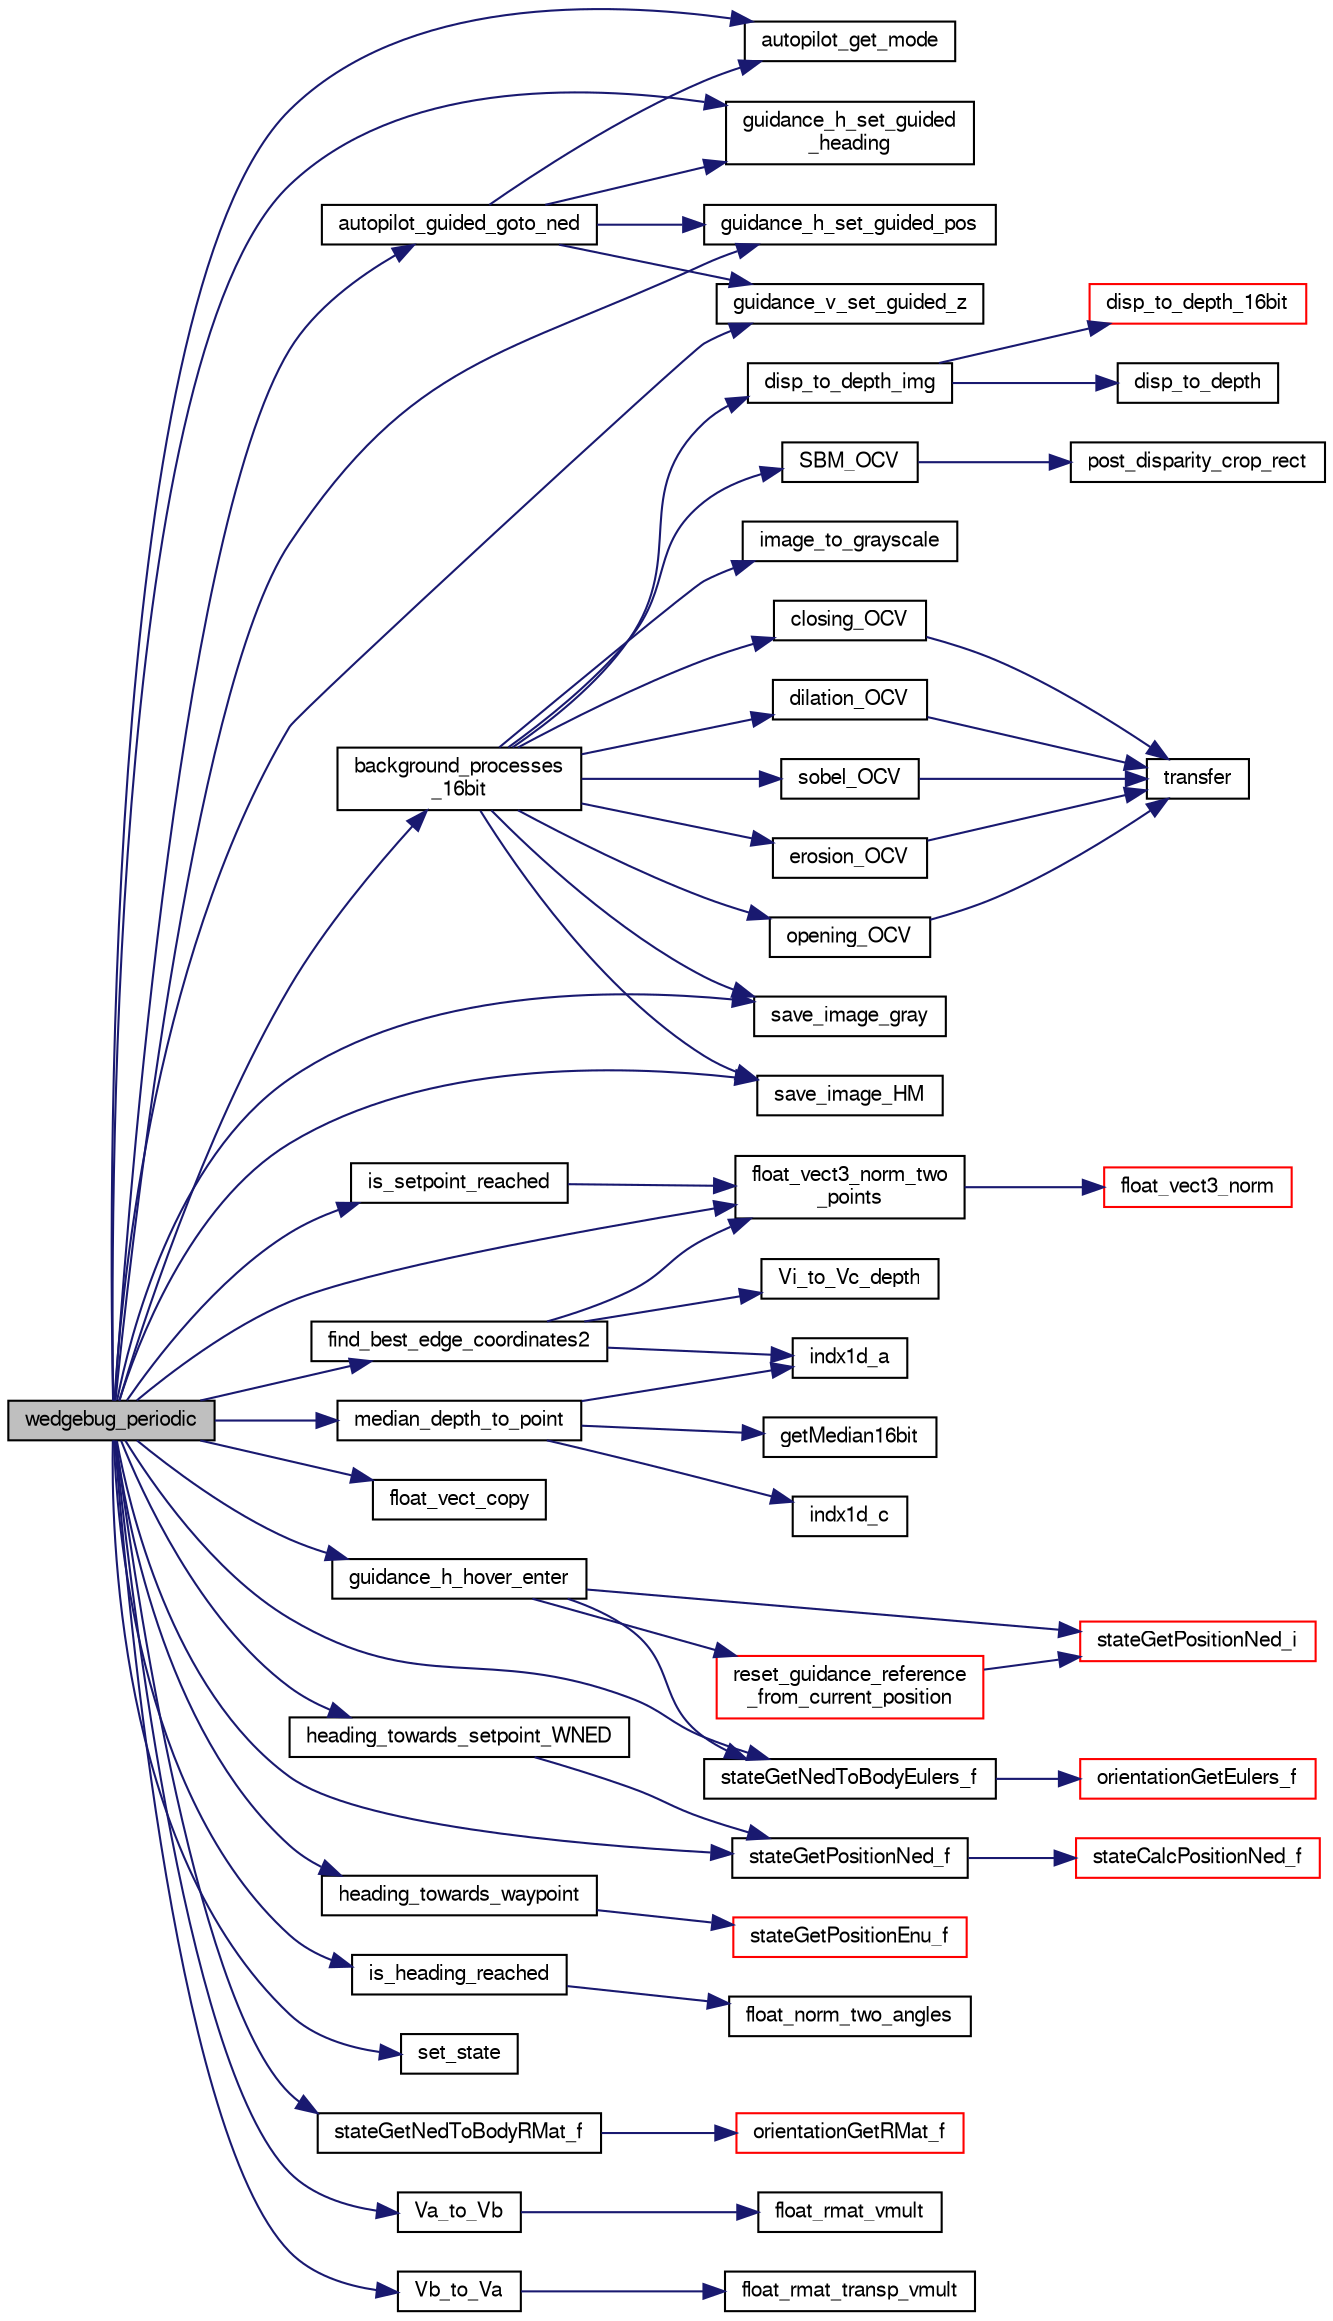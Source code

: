 digraph "wedgebug_periodic"
{
  edge [fontname="FreeSans",fontsize="10",labelfontname="FreeSans",labelfontsize="10"];
  node [fontname="FreeSans",fontsize="10",shape=record];
  rankdir="LR";
  Node1 [label="wedgebug_periodic",height=0.2,width=0.4,color="black", fillcolor="grey75", style="filled", fontcolor="black"];
  Node1 -> Node2 [color="midnightblue",fontsize="10",style="solid",fontname="FreeSans"];
  Node2 [label="autopilot_get_mode",height=0.2,width=0.4,color="black", fillcolor="white", style="filled",URL="$autopilot_8c.html#a23af2ac2d4bcb9b71c869a409de61cc4",tooltip="get autopilot mode "];
  Node1 -> Node3 [color="midnightblue",fontsize="10",style="solid",fontname="FreeSans"];
  Node3 [label="autopilot_guided_goto_ned",height=0.2,width=0.4,color="black", fillcolor="white", style="filled",URL="$autopilot__guided_8c.html#ae4f59fae723f5116a979c7c5b923c180",tooltip="Set position and heading setpoints in GUIDED mode. "];
  Node3 -> Node2 [color="midnightblue",fontsize="10",style="solid",fontname="FreeSans"];
  Node3 -> Node4 [color="midnightblue",fontsize="10",style="solid",fontname="FreeSans"];
  Node4 [label="guidance_h_set_guided\l_heading",height=0.2,width=0.4,color="black", fillcolor="white", style="filled",URL="$rotorcraft_2guidance_2guidance__h_8c.html#a326822b3cfdaaf76105134072212346c",tooltip="Set heading setpoint in GUIDED mode. "];
  Node3 -> Node5 [color="midnightblue",fontsize="10",style="solid",fontname="FreeSans"];
  Node5 [label="guidance_h_set_guided_pos",height=0.2,width=0.4,color="black", fillcolor="white", style="filled",URL="$rotorcraft_2guidance_2guidance__h_8c.html#a4df96f9ee6b60d5df3ccfd2bd45dc6f2",tooltip="Set horizontal position setpoint in GUIDED mode. "];
  Node3 -> Node6 [color="midnightblue",fontsize="10",style="solid",fontname="FreeSans"];
  Node6 [label="guidance_v_set_guided_z",height=0.2,width=0.4,color="black", fillcolor="white", style="filled",URL="$rotorcraft_2guidance_2guidance__v_8c.html#a37acdbbaffc177a9c200f95098d5b398",tooltip="Set z setpoint in GUIDED mode. "];
  Node1 -> Node7 [color="midnightblue",fontsize="10",style="solid",fontname="FreeSans"];
  Node7 [label="background_processes\l_16bit",height=0.2,width=0.4,color="black", fillcolor="white", style="filled",URL="$wedgebug_8c.html#a9a5954363d7056e77bafd4e67866c47c"];
  Node7 -> Node8 [color="midnightblue",fontsize="10",style="solid",fontname="FreeSans"];
  Node8 [label="closing_OCV",height=0.2,width=0.4,color="black", fillcolor="white", style="filled",URL="$wedgebug__opencv_8cpp.html#a691e6e5e0130fe627ad32079d0642aea"];
  Node8 -> Node9 [color="midnightblue",fontsize="10",style="solid",fontname="FreeSans"];
  Node9 [label="transfer",height=0.2,width=0.4,color="black", fillcolor="white", style="filled",URL="$wedgebug__opencv_8cpp.html#ab775d30507b59f09d09d79853c3423ff"];
  Node7 -> Node10 [color="midnightblue",fontsize="10",style="solid",fontname="FreeSans"];
  Node10 [label="dilation_OCV",height=0.2,width=0.4,color="black", fillcolor="white", style="filled",URL="$wedgebug__opencv_8cpp.html#a9c7865b8e8539c7b632d19ab3d5b58d7"];
  Node10 -> Node9 [color="midnightblue",fontsize="10",style="solid",fontname="FreeSans"];
  Node7 -> Node11 [color="midnightblue",fontsize="10",style="solid",fontname="FreeSans"];
  Node11 [label="disp_to_depth_img",height=0.2,width=0.4,color="black", fillcolor="white", style="filled",URL="$wedgebug_8c.html#a23019a70364cd05785a67c405170012a"];
  Node11 -> Node12 [color="midnightblue",fontsize="10",style="solid",fontname="FreeSans"];
  Node12 [label="disp_to_depth",height=0.2,width=0.4,color="black", fillcolor="white", style="filled",URL="$wedgebug_8c.html#aa46ee21df7fc59c9fb806f9f61c1a979"];
  Node11 -> Node13 [color="midnightblue",fontsize="10",style="solid",fontname="FreeSans"];
  Node13 [label="disp_to_depth_16bit",height=0.2,width=0.4,color="red", fillcolor="white", style="filled",URL="$wedgebug_8c.html#a0a5c6dd8eaeca9f1b5cb411237f66215"];
  Node7 -> Node14 [color="midnightblue",fontsize="10",style="solid",fontname="FreeSans"];
  Node14 [label="erosion_OCV",height=0.2,width=0.4,color="black", fillcolor="white", style="filled",URL="$wedgebug__opencv_8cpp.html#acbda807f5288b5a8352e2d532e97973e"];
  Node14 -> Node9 [color="midnightblue",fontsize="10",style="solid",fontname="FreeSans"];
  Node7 -> Node15 [color="midnightblue",fontsize="10",style="solid",fontname="FreeSans"];
  Node15 [label="image_to_grayscale",height=0.2,width=0.4,color="black", fillcolor="white", style="filled",URL="$image_8c.html#a74a32006a620503a7ca62e5b2a86abd1",tooltip="Convert an image to grayscale. "];
  Node7 -> Node16 [color="midnightblue",fontsize="10",style="solid",fontname="FreeSans"];
  Node16 [label="opening_OCV",height=0.2,width=0.4,color="black", fillcolor="white", style="filled",URL="$wedgebug__opencv_8cpp.html#adecac5178ecc6b0378d9fe6ea1fc656e"];
  Node16 -> Node9 [color="midnightblue",fontsize="10",style="solid",fontname="FreeSans"];
  Node7 -> Node17 [color="midnightblue",fontsize="10",style="solid",fontname="FreeSans"];
  Node17 [label="save_image_gray",height=0.2,width=0.4,color="black", fillcolor="white", style="filled",URL="$wedgebug__opencv_8cpp.html#a77124a1a5c88648632bfd1d434535fc2"];
  Node7 -> Node18 [color="midnightblue",fontsize="10",style="solid",fontname="FreeSans"];
  Node18 [label="save_image_HM",height=0.2,width=0.4,color="black", fillcolor="white", style="filled",URL="$wedgebug__opencv_8cpp.html#aee1bd4952f6e9e875ec67aef4b64cfdf"];
  Node7 -> Node19 [color="midnightblue",fontsize="10",style="solid",fontname="FreeSans"];
  Node19 [label="SBM_OCV",height=0.2,width=0.4,color="black", fillcolor="white", style="filled",URL="$wedgebug__opencv_8cpp.html#a1833f3a4e3fc666509e5fee9def1e7b0"];
  Node19 -> Node20 [color="midnightblue",fontsize="10",style="solid",fontname="FreeSans"];
  Node20 [label="post_disparity_crop_rect",height=0.2,width=0.4,color="black", fillcolor="white", style="filled",URL="$wedgebug_8c.html#aa6f20fba60477d3caba1a833f1f49bcd"];
  Node7 -> Node21 [color="midnightblue",fontsize="10",style="solid",fontname="FreeSans"];
  Node21 [label="sobel_OCV",height=0.2,width=0.4,color="black", fillcolor="white", style="filled",URL="$wedgebug__opencv_8cpp.html#a6a7feaf81b59b8738ff067d4d11f9e98"];
  Node21 -> Node9 [color="midnightblue",fontsize="10",style="solid",fontname="FreeSans"];
  Node1 -> Node22 [color="midnightblue",fontsize="10",style="solid",fontname="FreeSans"];
  Node22 [label="find_best_edge_coordinates2",height=0.2,width=0.4,color="black", fillcolor="white", style="filled",URL="$wedgebug_8c.html#a12bcb5b0a367f4aff91697103ca2393c"];
  Node22 -> Node23 [color="midnightblue",fontsize="10",style="solid",fontname="FreeSans"];
  Node23 [label="float_vect3_norm_two\l_points",height=0.2,width=0.4,color="black", fillcolor="white", style="filled",URL="$wedgebug_8c.html#aac1bde6c5c9971c74f63b94c884de408"];
  Node23 -> Node24 [color="midnightblue",fontsize="10",style="solid",fontname="FreeSans"];
  Node24 [label="float_vect3_norm",height=0.2,width=0.4,color="red", fillcolor="white", style="filled",URL="$group__math__algebra__float.html#gad33d6e2c6bf00d660031e57fb3675666"];
  Node22 -> Node25 [color="midnightblue",fontsize="10",style="solid",fontname="FreeSans"];
  Node25 [label="indx1d_a",height=0.2,width=0.4,color="black", fillcolor="white", style="filled",URL="$wedgebug_8c.html#a4756971f63deed4709003a0b7b21c793"];
  Node22 -> Node26 [color="midnightblue",fontsize="10",style="solid",fontname="FreeSans"];
  Node26 [label="Vi_to_Vc_depth",height=0.2,width=0.4,color="black", fillcolor="white", style="filled",URL="$wedgebug_8c.html#a6beb3507ace07c2b5fe7b9537971114d"];
  Node1 -> Node23 [color="midnightblue",fontsize="10",style="solid",fontname="FreeSans"];
  Node1 -> Node27 [color="midnightblue",fontsize="10",style="solid",fontname="FreeSans"];
  Node27 [label="float_vect_copy",height=0.2,width=0.4,color="black", fillcolor="white", style="filled",URL="$group__math__algebra__float.html#ga90298b458dad65af4a4bc5f7491da823",tooltip="a = b "];
  Node1 -> Node28 [color="midnightblue",fontsize="10",style="solid",fontname="FreeSans"];
  Node28 [label="guidance_h_hover_enter",height=0.2,width=0.4,color="black", fillcolor="white", style="filled",URL="$rotorcraft_2guidance_2guidance__h_8c.html#a32c1c61b5aa933b712fd75a1a9bdc162"];
  Node28 -> Node29 [color="midnightblue",fontsize="10",style="solid",fontname="FreeSans"];
  Node29 [label="reset_guidance_reference\l_from_current_position",height=0.2,width=0.4,color="red", fillcolor="white", style="filled",URL="$rotorcraft_2guidance_2guidance__h_8c.html#ad9bd6447dd5cea00192adfbbf5a30cd5"];
  Node29 -> Node30 [color="midnightblue",fontsize="10",style="solid",fontname="FreeSans"];
  Node30 [label="stateGetPositionNed_i",height=0.2,width=0.4,color="red", fillcolor="white", style="filled",URL="$group__state__position.html#gaf9a3b3ed4f6a011ae65d49d78bf4aa25",tooltip="Get position in local NED coordinates (int). "];
  Node28 -> Node31 [color="midnightblue",fontsize="10",style="solid",fontname="FreeSans"];
  Node31 [label="stateGetNedToBodyEulers_f",height=0.2,width=0.4,color="black", fillcolor="white", style="filled",URL="$group__state__attitude.html#ga9a5e6bac6e7d78e1b33430e73344615b",tooltip="Get vehicle body attitude euler angles (float). "];
  Node31 -> Node32 [color="midnightblue",fontsize="10",style="solid",fontname="FreeSans"];
  Node32 [label="orientationGetEulers_f",height=0.2,width=0.4,color="red", fillcolor="white", style="filled",URL="$group__math__orientation__representation.html#gaaae3838d0b45682d48257d5dbfff3030",tooltip="Get vehicle body attitude euler angles (float). "];
  Node28 -> Node30 [color="midnightblue",fontsize="10",style="solid",fontname="FreeSans"];
  Node1 -> Node4 [color="midnightblue",fontsize="10",style="solid",fontname="FreeSans"];
  Node1 -> Node5 [color="midnightblue",fontsize="10",style="solid",fontname="FreeSans"];
  Node1 -> Node6 [color="midnightblue",fontsize="10",style="solid",fontname="FreeSans"];
  Node1 -> Node33 [color="midnightblue",fontsize="10",style="solid",fontname="FreeSans"];
  Node33 [label="heading_towards_setpoint_WNED",height=0.2,width=0.4,color="black", fillcolor="white", style="filled",URL="$wedgebug_8c.html#a510c53576b4bea1c112c032cd831275f"];
  Node33 -> Node34 [color="midnightblue",fontsize="10",style="solid",fontname="FreeSans"];
  Node34 [label="stateGetPositionNed_f",height=0.2,width=0.4,color="black", fillcolor="white", style="filled",URL="$group__state__position.html#gac1b41866b307723e3ad8ddd566d4f627",tooltip="Get position in local NED coordinates (float). "];
  Node34 -> Node35 [color="midnightblue",fontsize="10",style="solid",fontname="FreeSans"];
  Node35 [label="stateCalcPositionNed_f",height=0.2,width=0.4,color="red", fillcolor="white", style="filled",URL="$group__state__position.html#ga480ea806b0ffe839df24d856b7ce0261"];
  Node1 -> Node36 [color="midnightblue",fontsize="10",style="solid",fontname="FreeSans"];
  Node36 [label="heading_towards_waypoint",height=0.2,width=0.4,color="black", fillcolor="white", style="filled",URL="$wedgebug_8c.html#aed261b284630c66772a9582f15ec134a"];
  Node36 -> Node37 [color="midnightblue",fontsize="10",style="solid",fontname="FreeSans"];
  Node37 [label="stateGetPositionEnu_f",height=0.2,width=0.4,color="red", fillcolor="white", style="filled",URL="$group__state__position.html#ga545d479db45e1a9711e59736b6d1309b",tooltip="Get position in local ENU coordinates (float). "];
  Node1 -> Node38 [color="midnightblue",fontsize="10",style="solid",fontname="FreeSans"];
  Node38 [label="is_heading_reached",height=0.2,width=0.4,color="black", fillcolor="white", style="filled",URL="$wedgebug_8c.html#a1975332f6276948cb0992ca7e646303c"];
  Node38 -> Node39 [color="midnightblue",fontsize="10",style="solid",fontname="FreeSans"];
  Node39 [label="float_norm_two_angles",height=0.2,width=0.4,color="black", fillcolor="white", style="filled",URL="$wedgebug_8c.html#a16a89172fa5251985574e36b3b364a7e"];
  Node1 -> Node40 [color="midnightblue",fontsize="10",style="solid",fontname="FreeSans"];
  Node40 [label="is_setpoint_reached",height=0.2,width=0.4,color="black", fillcolor="white", style="filled",URL="$wedgebug_8c.html#a0e2b9eecc290f6306468701ad0668821"];
  Node40 -> Node23 [color="midnightblue",fontsize="10",style="solid",fontname="FreeSans"];
  Node1 -> Node41 [color="midnightblue",fontsize="10",style="solid",fontname="FreeSans"];
  Node41 [label="median_depth_to_point",height=0.2,width=0.4,color="black", fillcolor="white", style="filled",URL="$wedgebug_8c.html#a60bb5b0863d6e7846307a91a67e43a19"];
  Node41 -> Node42 [color="midnightblue",fontsize="10",style="solid",fontname="FreeSans"];
  Node42 [label="getMedian16bit",height=0.2,width=0.4,color="black", fillcolor="white", style="filled",URL="$wedgebug_8c.html#a53c471cf10ef093c68a1b64b16fd30ee"];
  Node41 -> Node25 [color="midnightblue",fontsize="10",style="solid",fontname="FreeSans"];
  Node41 -> Node43 [color="midnightblue",fontsize="10",style="solid",fontname="FreeSans"];
  Node43 [label="indx1d_c",height=0.2,width=0.4,color="black", fillcolor="white", style="filled",URL="$wedgebug_8c.html#ae049bce7926e6e7b28445fa2026220e2"];
  Node1 -> Node17 [color="midnightblue",fontsize="10",style="solid",fontname="FreeSans"];
  Node1 -> Node18 [color="midnightblue",fontsize="10",style="solid",fontname="FreeSans"];
  Node1 -> Node44 [color="midnightblue",fontsize="10",style="solid",fontname="FreeSans"];
  Node44 [label="set_state",height=0.2,width=0.4,color="black", fillcolor="white", style="filled",URL="$wedgebug_8c.html#a069cf36a6500d5b1922df03c91b8af9c"];
  Node1 -> Node31 [color="midnightblue",fontsize="10",style="solid",fontname="FreeSans"];
  Node1 -> Node45 [color="midnightblue",fontsize="10",style="solid",fontname="FreeSans"];
  Node45 [label="stateGetNedToBodyRMat_f",height=0.2,width=0.4,color="black", fillcolor="white", style="filled",URL="$group__state__attitude.html#ga6eb4f715759518e5703890eca116ce8d",tooltip="Get vehicle body attitude rotation matrix (float). "];
  Node45 -> Node46 [color="midnightblue",fontsize="10",style="solid",fontname="FreeSans"];
  Node46 [label="orientationGetRMat_f",height=0.2,width=0.4,color="red", fillcolor="white", style="filled",URL="$group__math__orientation__representation.html#gadad1660d6ec48c67423b76622ce80b51",tooltip="Get vehicle body attitude rotation matrix (float). "];
  Node1 -> Node34 [color="midnightblue",fontsize="10",style="solid",fontname="FreeSans"];
  Node1 -> Node47 [color="midnightblue",fontsize="10",style="solid",fontname="FreeSans"];
  Node47 [label="Va_to_Vb",height=0.2,width=0.4,color="black", fillcolor="white", style="filled",URL="$wedgebug_8c.html#a4ee8ebb8e6b11047473f7090f3a58eb9"];
  Node47 -> Node48 [color="midnightblue",fontsize="10",style="solid",fontname="FreeSans"];
  Node48 [label="float_rmat_vmult",height=0.2,width=0.4,color="black", fillcolor="white", style="filled",URL="$group__math__algebra__float.html#gaf2a4d7a67cf8cb6a8e382eef4a6f750e",tooltip="rotate 3D vector by rotation matrix. "];
  Node1 -> Node49 [color="midnightblue",fontsize="10",style="solid",fontname="FreeSans"];
  Node49 [label="Vb_to_Va",height=0.2,width=0.4,color="black", fillcolor="white", style="filled",URL="$wedgebug_8c.html#aaf50ff3f8c5735c69eccc87b5acdf1d4"];
  Node49 -> Node50 [color="midnightblue",fontsize="10",style="solid",fontname="FreeSans"];
  Node50 [label="float_rmat_transp_vmult",height=0.2,width=0.4,color="black", fillcolor="white", style="filled",URL="$group__math__algebra__float.html#gac852ba0c3ec48acfd8abaefbf933d4b6",tooltip="rotate 3D vector by transposed rotation matrix. "];
}
